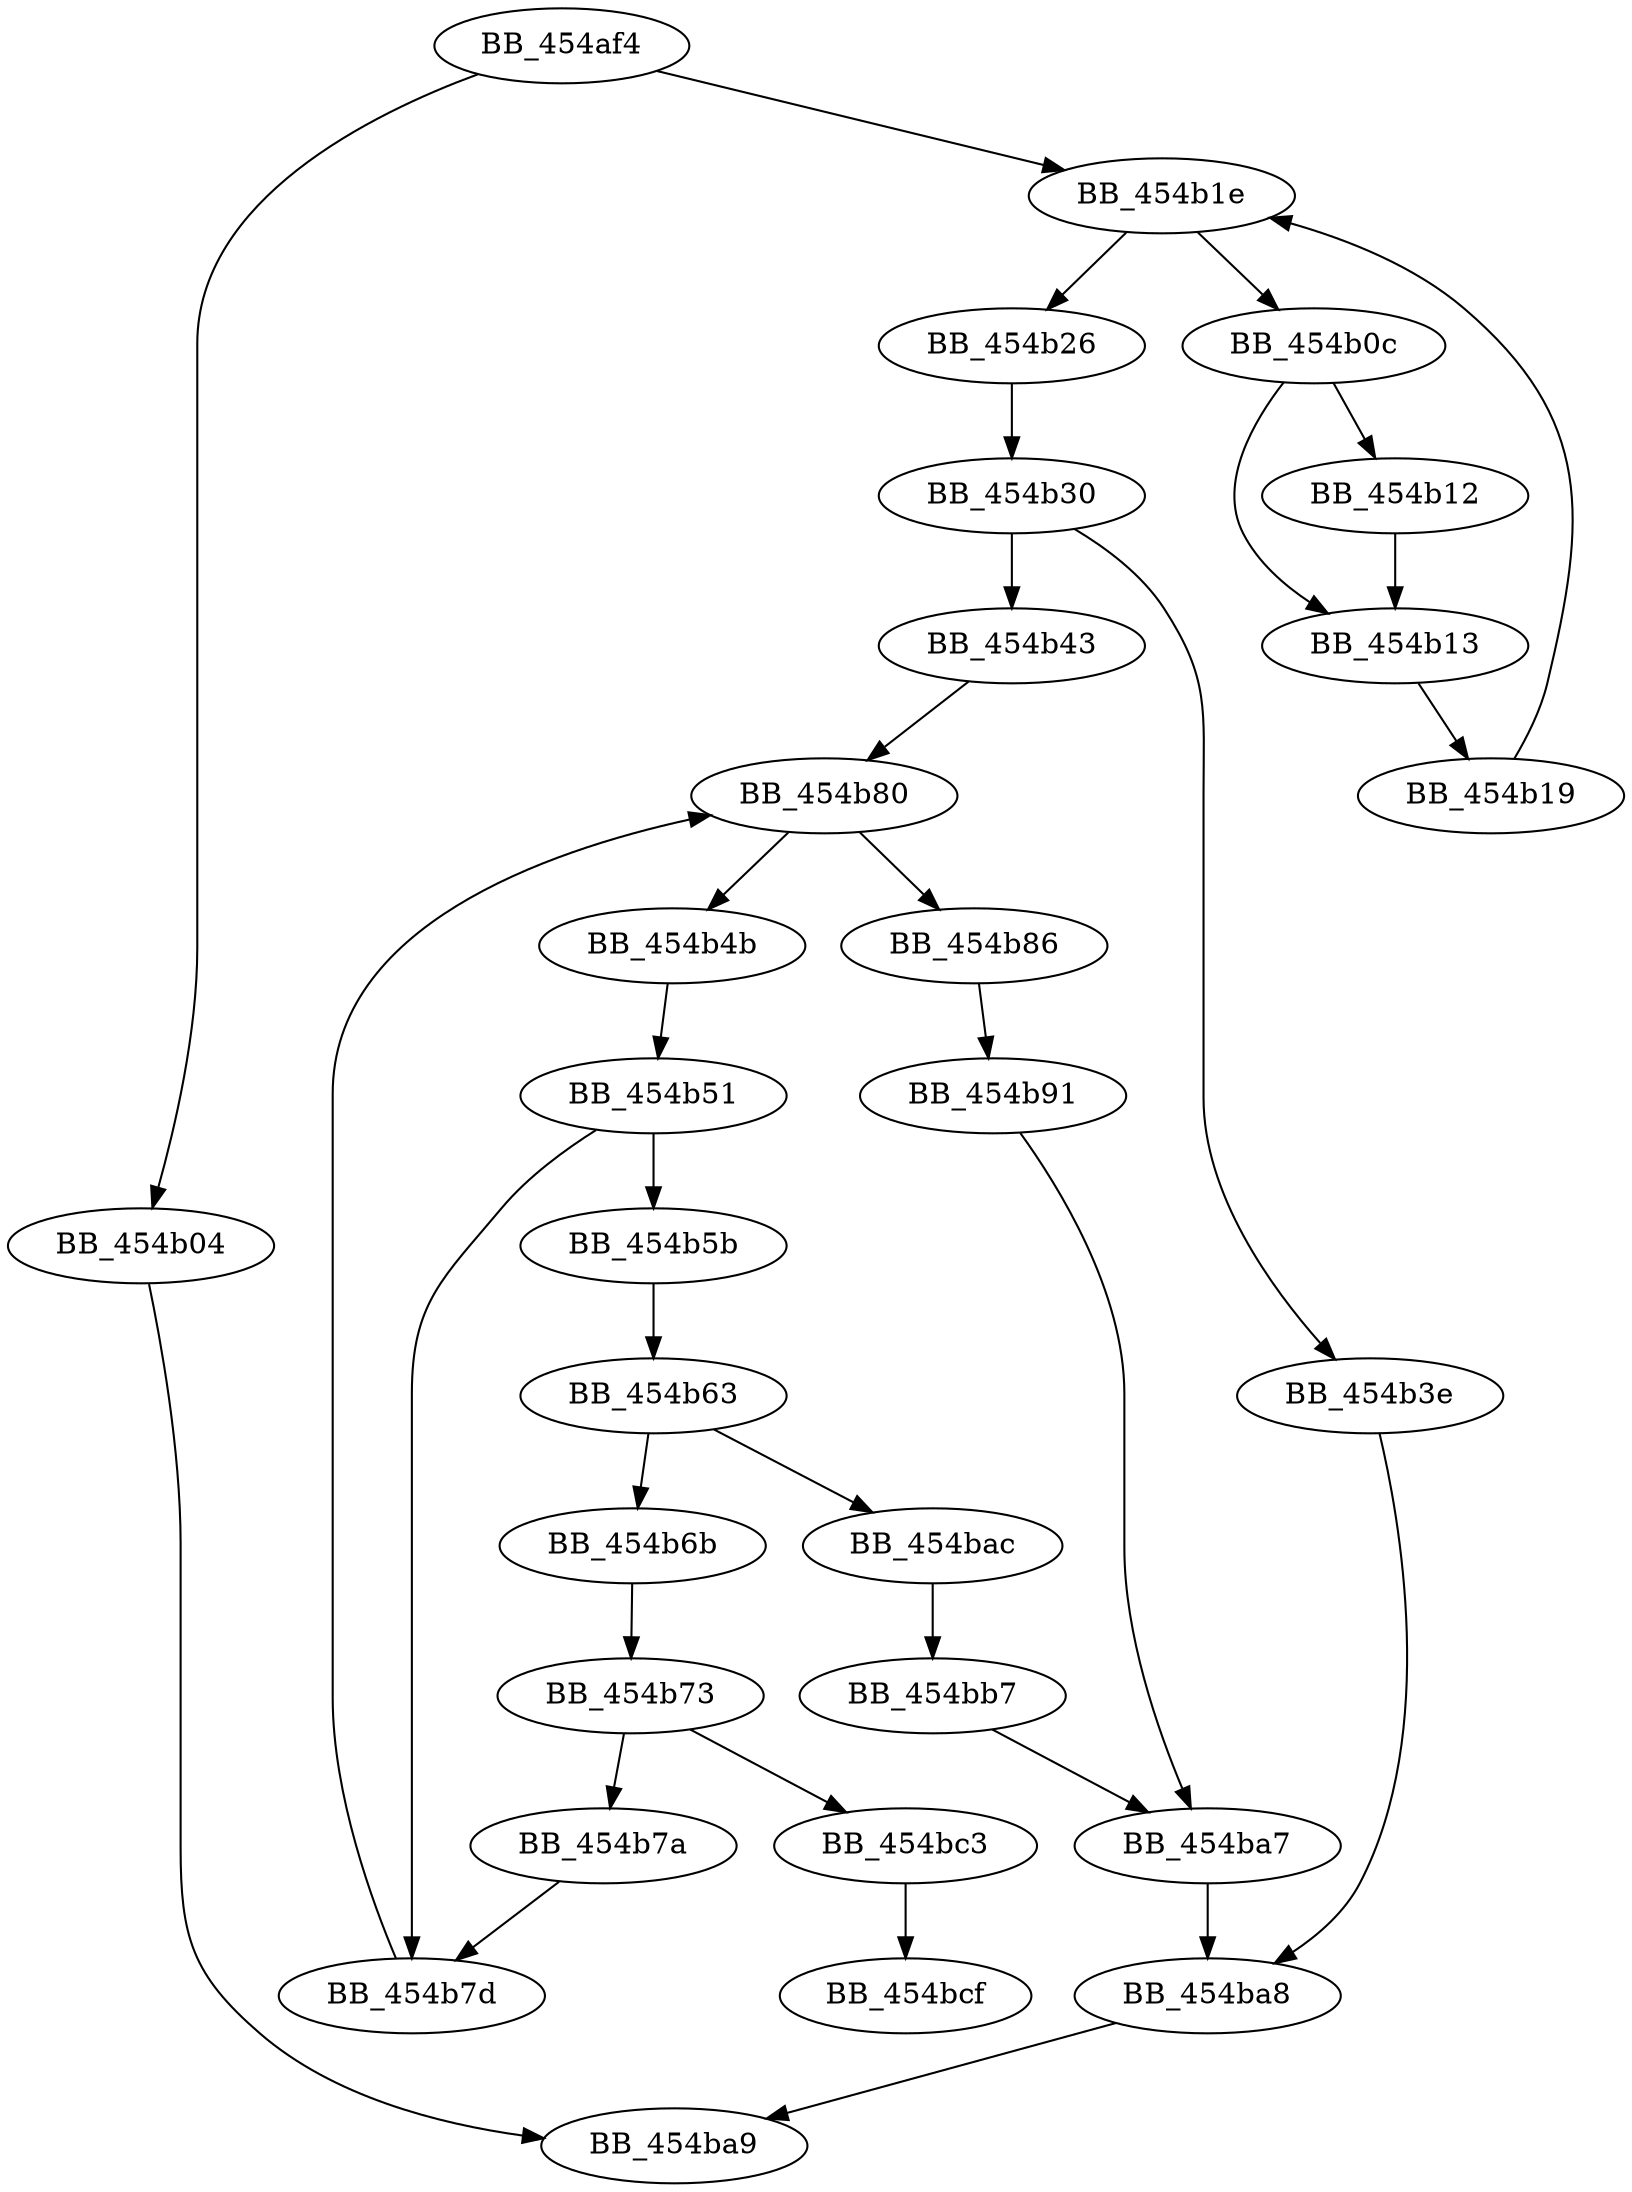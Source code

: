 DiGraph sub_454AF4{
BB_454af4->BB_454b04
BB_454af4->BB_454b1e
BB_454b04->BB_454ba9
BB_454b0c->BB_454b12
BB_454b0c->BB_454b13
BB_454b12->BB_454b13
BB_454b13->BB_454b19
BB_454b19->BB_454b1e
BB_454b1e->BB_454b0c
BB_454b1e->BB_454b26
BB_454b26->BB_454b30
BB_454b30->BB_454b3e
BB_454b30->BB_454b43
BB_454b3e->BB_454ba8
BB_454b43->BB_454b80
BB_454b4b->BB_454b51
BB_454b51->BB_454b5b
BB_454b51->BB_454b7d
BB_454b5b->BB_454b63
BB_454b63->BB_454b6b
BB_454b63->BB_454bac
BB_454b6b->BB_454b73
BB_454b73->BB_454b7a
BB_454b73->BB_454bc3
BB_454b7a->BB_454b7d
BB_454b7d->BB_454b80
BB_454b80->BB_454b4b
BB_454b80->BB_454b86
BB_454b86->BB_454b91
BB_454b91->BB_454ba7
BB_454ba7->BB_454ba8
BB_454ba8->BB_454ba9
BB_454bac->BB_454bb7
BB_454bb7->BB_454ba7
BB_454bc3->BB_454bcf
}
